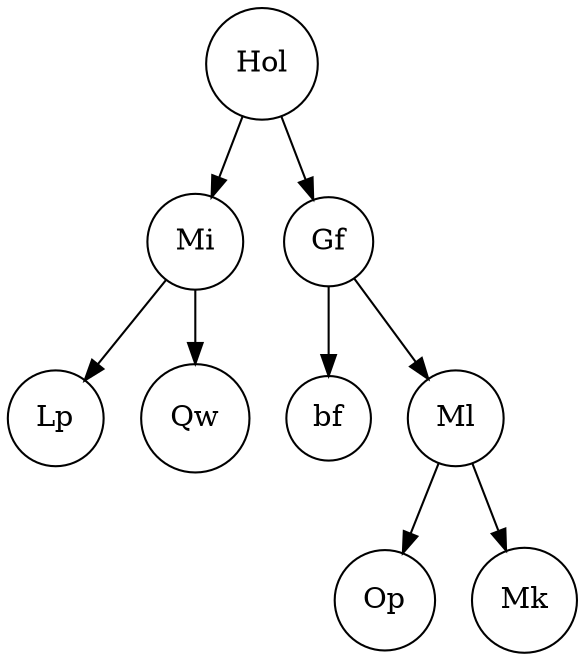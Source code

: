 digraph reporte{
node [shape = circle];
Hol->Mi
Hol->Gf
Mi->Lp
Mi->Qw
Gf->bf
Gf->Ml
Ml->Op
Ml->Mk

}
